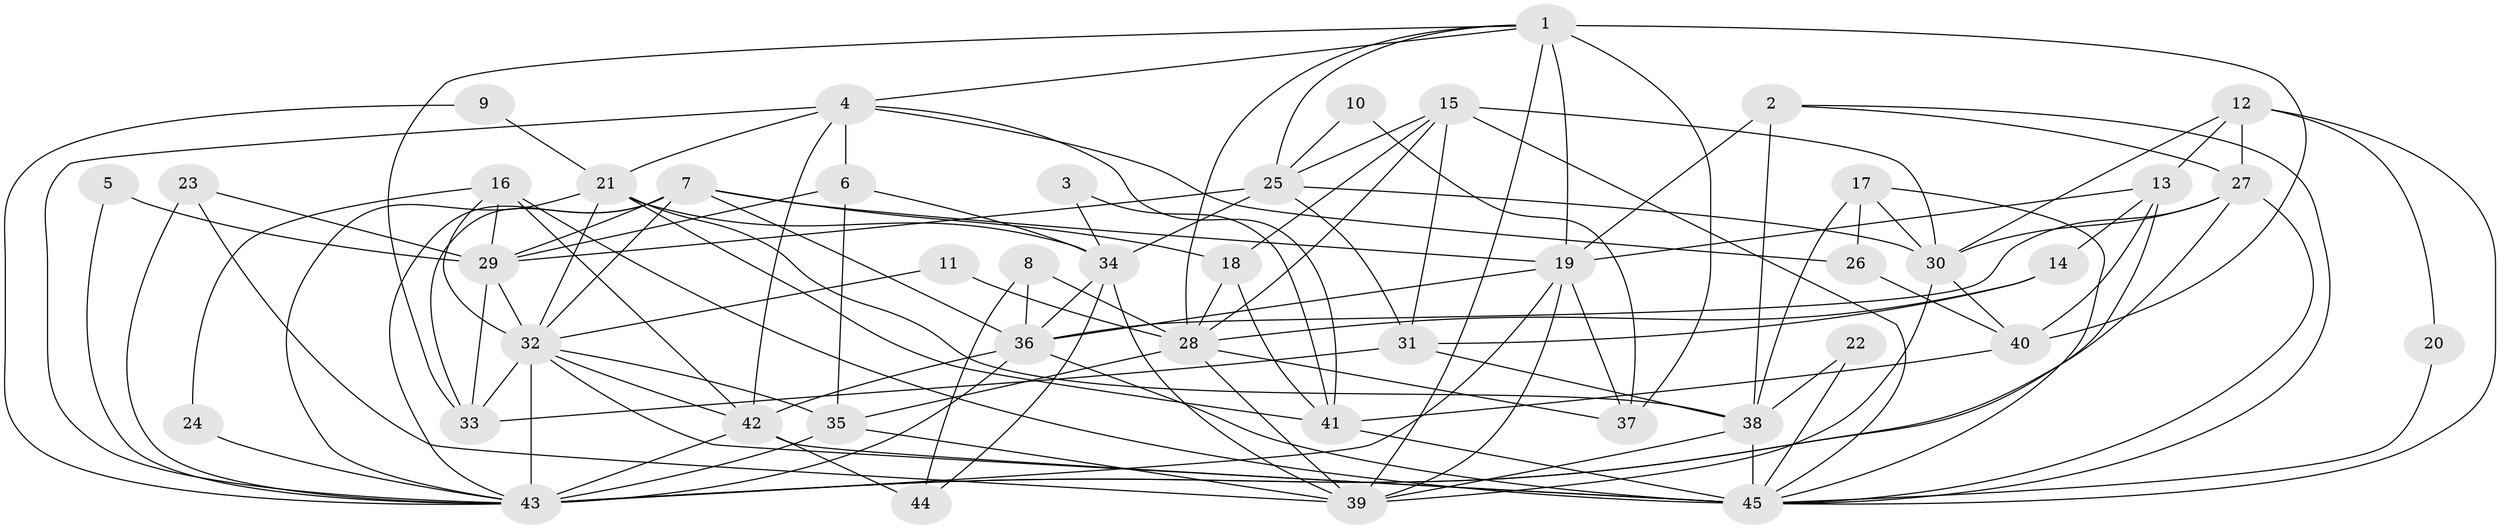 // original degree distribution, {2: 0.15730337078651685, 4: 0.2808988764044944, 7: 0.033707865168539325, 5: 0.16853932584269662, 3: 0.23595505617977527, 6: 0.11235955056179775, 9: 0.011235955056179775}
// Generated by graph-tools (version 1.1) at 2025/50/03/09/25 03:50:06]
// undirected, 45 vertices, 123 edges
graph export_dot {
graph [start="1"]
  node [color=gray90,style=filled];
  1;
  2;
  3;
  4;
  5;
  6;
  7;
  8;
  9;
  10;
  11;
  12;
  13;
  14;
  15;
  16;
  17;
  18;
  19;
  20;
  21;
  22;
  23;
  24;
  25;
  26;
  27;
  28;
  29;
  30;
  31;
  32;
  33;
  34;
  35;
  36;
  37;
  38;
  39;
  40;
  41;
  42;
  43;
  44;
  45;
  1 -- 4 [weight=1.0];
  1 -- 19 [weight=2.0];
  1 -- 25 [weight=1.0];
  1 -- 28 [weight=1.0];
  1 -- 33 [weight=1.0];
  1 -- 37 [weight=1.0];
  1 -- 39 [weight=1.0];
  1 -- 40 [weight=1.0];
  2 -- 19 [weight=1.0];
  2 -- 27 [weight=1.0];
  2 -- 38 [weight=2.0];
  2 -- 45 [weight=1.0];
  3 -- 34 [weight=1.0];
  3 -- 41 [weight=1.0];
  4 -- 6 [weight=1.0];
  4 -- 21 [weight=1.0];
  4 -- 26 [weight=1.0];
  4 -- 41 [weight=1.0];
  4 -- 42 [weight=1.0];
  4 -- 43 [weight=1.0];
  5 -- 29 [weight=1.0];
  5 -- 43 [weight=1.0];
  6 -- 29 [weight=1.0];
  6 -- 34 [weight=1.0];
  6 -- 35 [weight=1.0];
  7 -- 18 [weight=1.0];
  7 -- 19 [weight=1.0];
  7 -- 29 [weight=1.0];
  7 -- 32 [weight=1.0];
  7 -- 33 [weight=1.0];
  7 -- 36 [weight=1.0];
  7 -- 43 [weight=1.0];
  8 -- 28 [weight=1.0];
  8 -- 36 [weight=1.0];
  8 -- 44 [weight=1.0];
  9 -- 21 [weight=1.0];
  9 -- 43 [weight=1.0];
  10 -- 25 [weight=1.0];
  10 -- 37 [weight=1.0];
  11 -- 28 [weight=1.0];
  11 -- 32 [weight=1.0];
  12 -- 13 [weight=1.0];
  12 -- 20 [weight=1.0];
  12 -- 27 [weight=1.0];
  12 -- 30 [weight=1.0];
  12 -- 45 [weight=1.0];
  13 -- 14 [weight=1.0];
  13 -- 19 [weight=1.0];
  13 -- 40 [weight=1.0];
  13 -- 43 [weight=2.0];
  14 -- 28 [weight=1.0];
  14 -- 31 [weight=1.0];
  15 -- 18 [weight=1.0];
  15 -- 25 [weight=1.0];
  15 -- 28 [weight=1.0];
  15 -- 30 [weight=1.0];
  15 -- 31 [weight=1.0];
  15 -- 45 [weight=1.0];
  16 -- 24 [weight=1.0];
  16 -- 29 [weight=1.0];
  16 -- 32 [weight=1.0];
  16 -- 42 [weight=2.0];
  16 -- 45 [weight=1.0];
  17 -- 26 [weight=1.0];
  17 -- 30 [weight=1.0];
  17 -- 38 [weight=1.0];
  17 -- 45 [weight=1.0];
  18 -- 28 [weight=1.0];
  18 -- 41 [weight=1.0];
  19 -- 36 [weight=1.0];
  19 -- 37 [weight=1.0];
  19 -- 39 [weight=1.0];
  19 -- 43 [weight=1.0];
  20 -- 45 [weight=1.0];
  21 -- 32 [weight=1.0];
  21 -- 34 [weight=1.0];
  21 -- 38 [weight=1.0];
  21 -- 41 [weight=1.0];
  21 -- 43 [weight=1.0];
  22 -- 38 [weight=1.0];
  22 -- 45 [weight=1.0];
  23 -- 29 [weight=1.0];
  23 -- 39 [weight=1.0];
  23 -- 43 [weight=1.0];
  24 -- 43 [weight=1.0];
  25 -- 29 [weight=1.0];
  25 -- 30 [weight=1.0];
  25 -- 31 [weight=1.0];
  25 -- 34 [weight=1.0];
  26 -- 40 [weight=1.0];
  27 -- 30 [weight=1.0];
  27 -- 36 [weight=1.0];
  27 -- 43 [weight=1.0];
  27 -- 45 [weight=1.0];
  28 -- 35 [weight=1.0];
  28 -- 37 [weight=1.0];
  28 -- 39 [weight=1.0];
  29 -- 32 [weight=1.0];
  29 -- 33 [weight=1.0];
  30 -- 39 [weight=1.0];
  30 -- 40 [weight=1.0];
  31 -- 33 [weight=2.0];
  31 -- 38 [weight=1.0];
  32 -- 33 [weight=1.0];
  32 -- 35 [weight=1.0];
  32 -- 42 [weight=1.0];
  32 -- 43 [weight=1.0];
  32 -- 45 [weight=1.0];
  34 -- 36 [weight=1.0];
  34 -- 39 [weight=1.0];
  34 -- 44 [weight=1.0];
  35 -- 39 [weight=1.0];
  35 -- 43 [weight=1.0];
  36 -- 42 [weight=1.0];
  36 -- 43 [weight=1.0];
  36 -- 45 [weight=2.0];
  38 -- 39 [weight=1.0];
  38 -- 45 [weight=1.0];
  40 -- 41 [weight=1.0];
  41 -- 45 [weight=1.0];
  42 -- 43 [weight=1.0];
  42 -- 44 [weight=1.0];
  42 -- 45 [weight=2.0];
}
